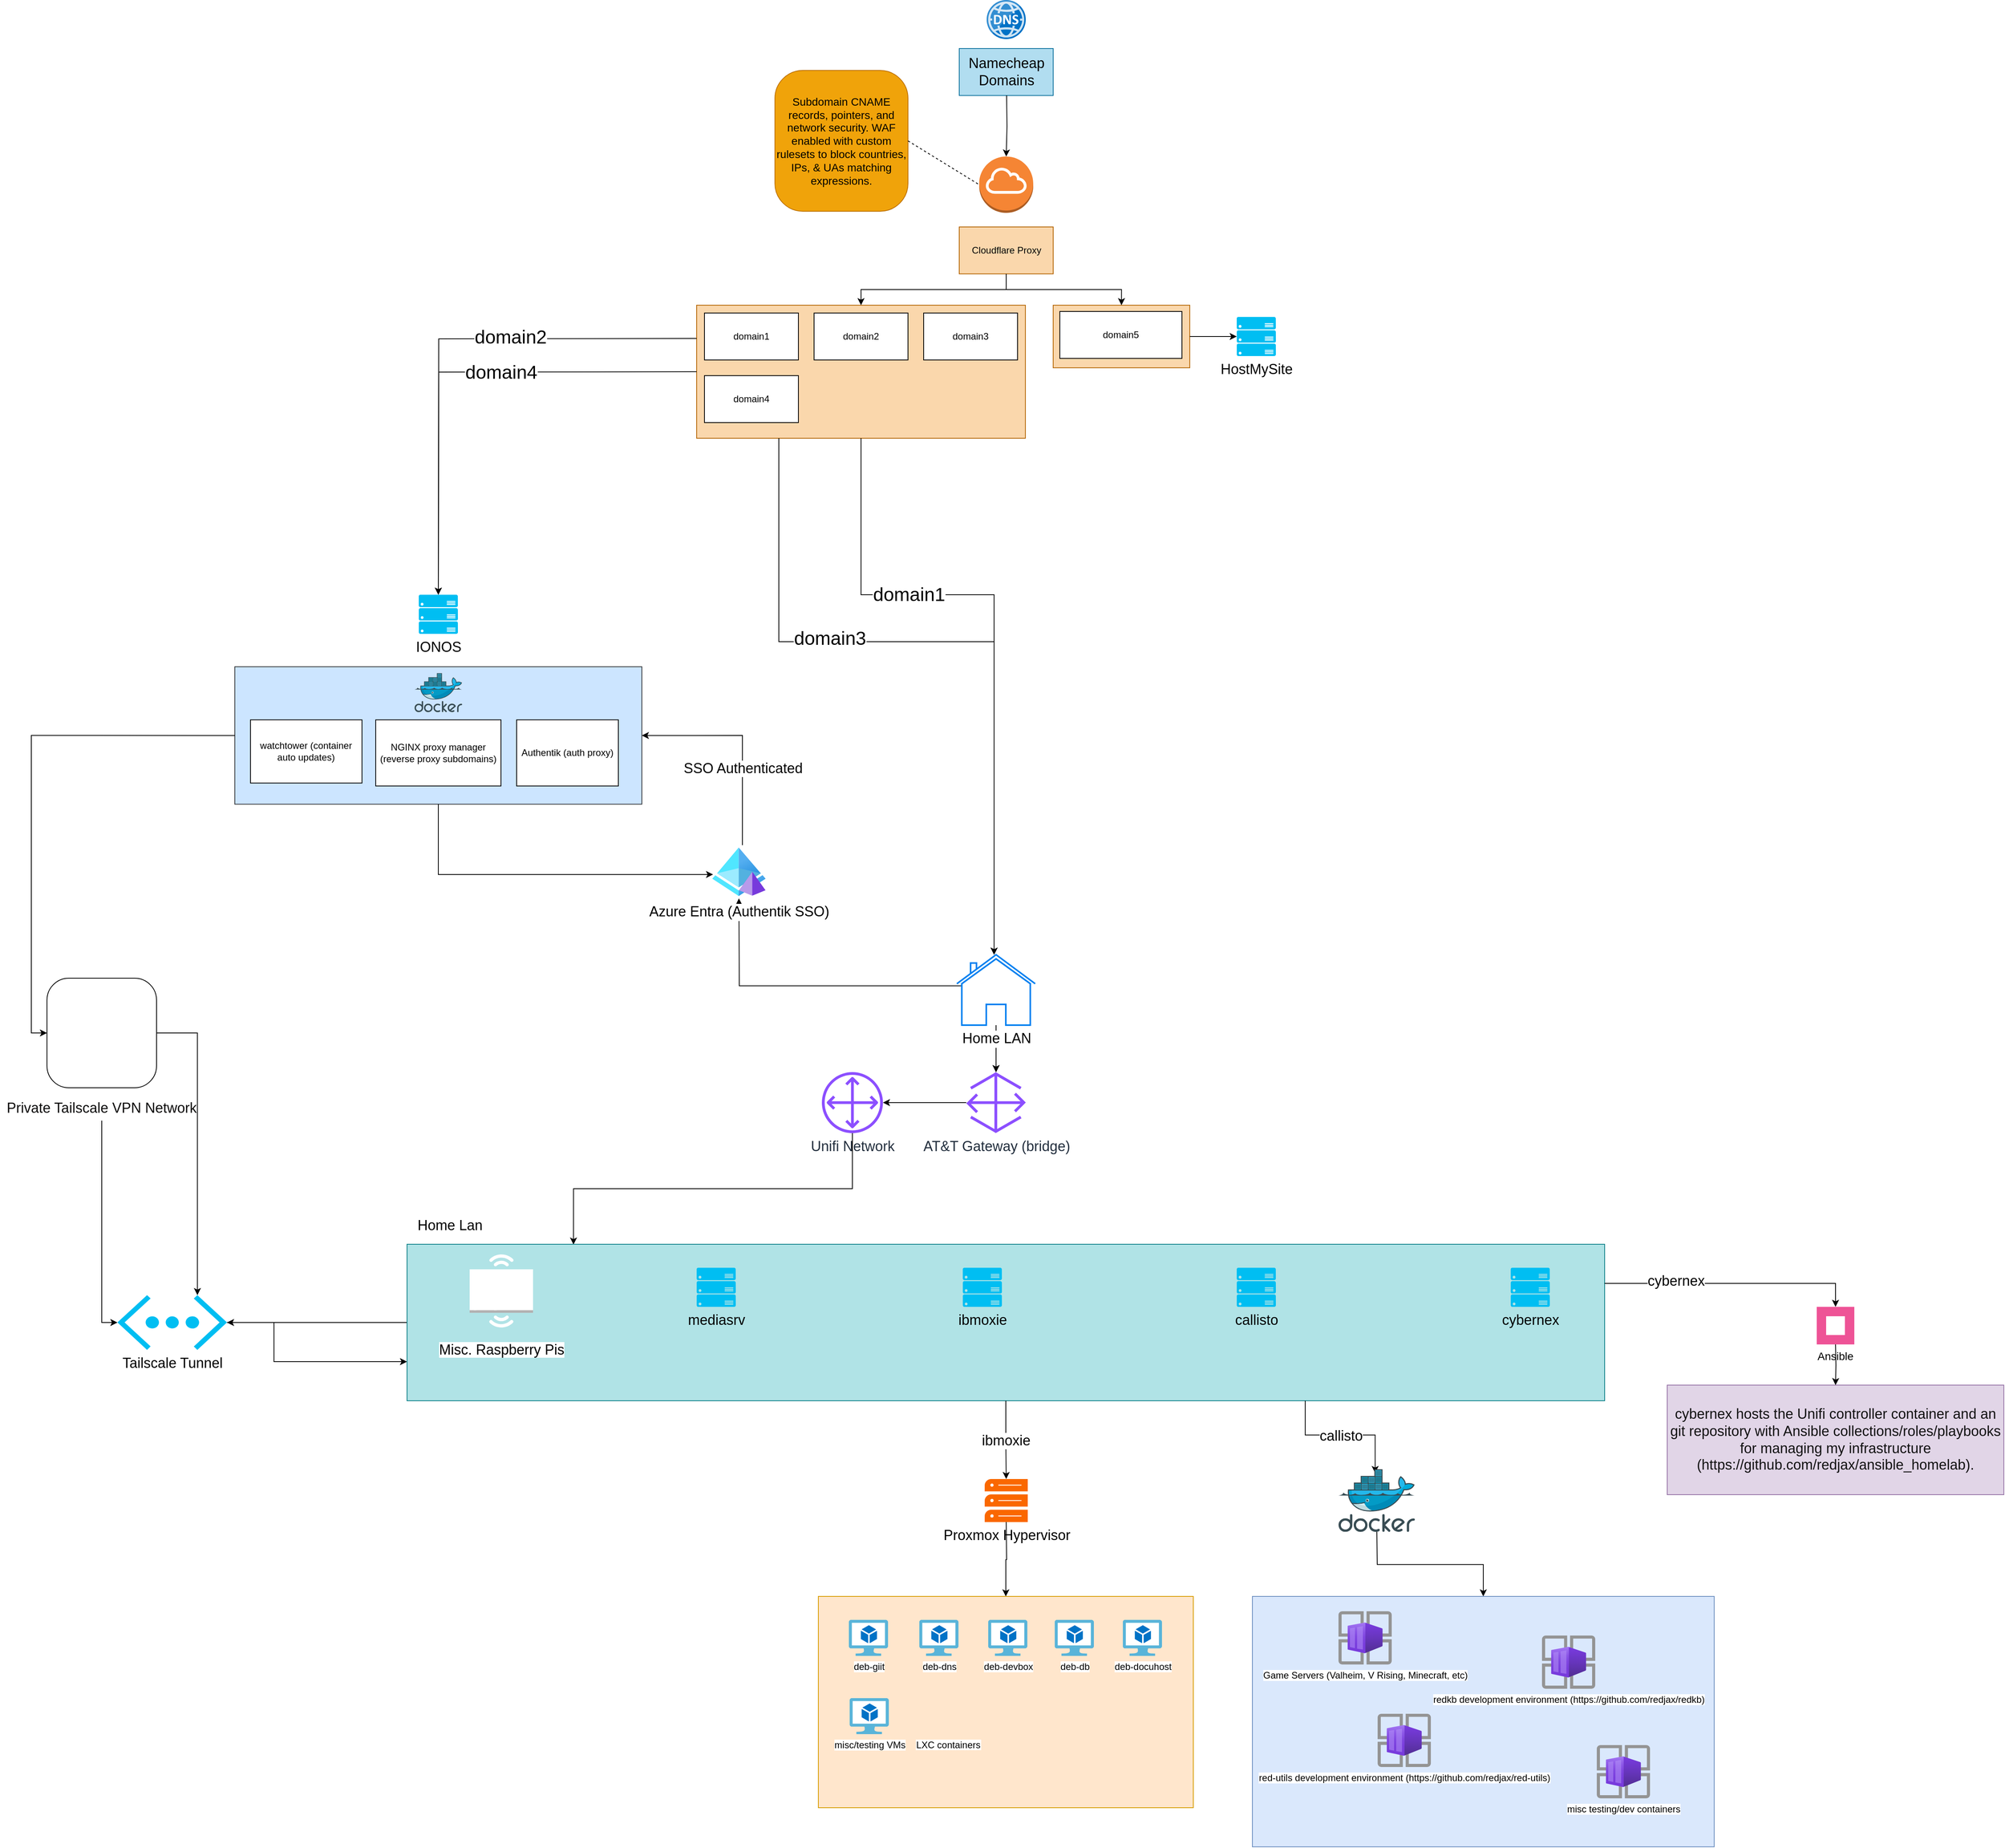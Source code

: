 <mxfile>
    <diagram name="Page-1" id="Rsj-jbbyXU1mSyo5BSWN">
        <mxGraphModel dx="3583" dy="2398" grid="1" gridSize="10" guides="1" tooltips="1" connect="1" arrows="1" fold="1" page="1" pageScale="1" pageWidth="850" pageHeight="1100" math="0" shadow="0">
            <root>
                <mxCell id="0"/>
                <mxCell id="1" parent="0"/>
                <mxCell id="UfMAyrNb4U1BRUhYTXXU-9" value="" style="group" parent="1" vertex="1" connectable="0">
                    <mxGeometry x="-474.5" y="-1100" width="120" height="122" as="geometry"/>
                </mxCell>
                <mxCell id="UfMAyrNb4U1BRUhYTXXU-7" value="" style="image;sketch=0;aspect=fixed;html=1;points=[];align=center;fontSize=12;image=img/lib/mscae/DNS.svg;imageBackground=none;" parent="UfMAyrNb4U1BRUhYTXXU-9" vertex="1">
                    <mxGeometry x="35" width="50" height="50" as="geometry"/>
                </mxCell>
                <mxCell id="UfMAyrNb4U1BRUhYTXXU-8" value="Namecheap Domains" style="rounded=0;whiteSpace=wrap;html=1;fillColor=#b1ddf0;strokeColor=#10739e;fontSize=18;fontColor=#000000;" parent="UfMAyrNb4U1BRUhYTXXU-9" vertex="1">
                    <mxGeometry y="62" width="120" height="60" as="geometry"/>
                </mxCell>
                <mxCell id="T2T1hvAY8Xzt-k4NL3VU-15" value="cloudflare" parent="0"/>
                <mxCell id="T2T1hvAY8Xzt-k4NL3VU-20" value="" style="group" parent="T2T1hvAY8Xzt-k4NL3VU-15" vertex="1" connectable="0">
                    <mxGeometry x="-810" y="-900" width="740" height="410" as="geometry"/>
                </mxCell>
                <mxCell id="T2T1hvAY8Xzt-k4NL3VU-21" value="" style="group" parent="T2T1hvAY8Xzt-k4NL3VU-20" vertex="1" connectable="0">
                    <mxGeometry x="335.5" width="120" height="150" as="geometry"/>
                </mxCell>
                <mxCell id="T2T1hvAY8Xzt-k4NL3VU-22" value="" style="group;fontColor=#000000;" parent="T2T1hvAY8Xzt-k4NL3VU-21" vertex="1" connectable="0">
                    <mxGeometry width="120" height="150" as="geometry"/>
                </mxCell>
                <mxCell id="T2T1hvAY8Xzt-k4NL3VU-23" value="" style="outlineConnect=0;dashed=0;verticalLabelPosition=bottom;verticalAlign=top;align=center;html=1;shape=mxgraph.aws3.internet_gateway;fillColor=#F58534;gradientColor=none;" parent="T2T1hvAY8Xzt-k4NL3VU-22" vertex="1">
                    <mxGeometry x="25.5" width="69" height="72" as="geometry"/>
                </mxCell>
                <mxCell id="T2T1hvAY8Xzt-k4NL3VU-24" value="Cloudflare Proxy" style="rounded=0;whiteSpace=wrap;html=1;fillColor=#fad7ac;strokeColor=#b46504;fontColor=#050505;" parent="T2T1hvAY8Xzt-k4NL3VU-22" vertex="1">
                    <mxGeometry y="90" width="120" height="60" as="geometry"/>
                </mxCell>
                <mxCell id="T2T1hvAY8Xzt-k4NL3VU-25" value="" style="group" parent="T2T1hvAY8Xzt-k4NL3VU-20" vertex="1" connectable="0">
                    <mxGeometry y="190" width="740" height="220" as="geometry"/>
                </mxCell>
                <mxCell id="T2T1hvAY8Xzt-k4NL3VU-26" value="" style="group" parent="T2T1hvAY8Xzt-k4NL3VU-25" vertex="1" connectable="0">
                    <mxGeometry width="420" height="220" as="geometry"/>
                </mxCell>
                <mxCell id="T2T1hvAY8Xzt-k4NL3VU-27" value="" style="group" parent="T2T1hvAY8Xzt-k4NL3VU-26" vertex="1" connectable="0">
                    <mxGeometry width="420" height="170" as="geometry"/>
                </mxCell>
                <mxCell id="T2T1hvAY8Xzt-k4NL3VU-28" value="" style="rounded=0;whiteSpace=wrap;html=1;fillColor=#fad7ac;strokeColor=#b46504;" parent="T2T1hvAY8Xzt-k4NL3VU-27" vertex="1">
                    <mxGeometry width="420" height="170" as="geometry"/>
                </mxCell>
                <mxCell id="T2T1hvAY8Xzt-k4NL3VU-29" value="domain1" style="rounded=0;whiteSpace=wrap;html=1;" parent="T2T1hvAY8Xzt-k4NL3VU-27" vertex="1">
                    <mxGeometry x="10" y="10" width="120" height="60" as="geometry"/>
                </mxCell>
                <mxCell id="T2T1hvAY8Xzt-k4NL3VU-30" value="domain2" style="rounded=0;whiteSpace=wrap;html=1;" parent="T2T1hvAY8Xzt-k4NL3VU-27" vertex="1">
                    <mxGeometry x="150" y="10" width="120" height="60" as="geometry"/>
                </mxCell>
                <mxCell id="T2T1hvAY8Xzt-k4NL3VU-31" value="domain3" style="rounded=0;whiteSpace=wrap;html=1;" parent="T2T1hvAY8Xzt-k4NL3VU-27" vertex="1">
                    <mxGeometry x="290" y="10" width="120" height="60" as="geometry"/>
                </mxCell>
                <mxCell id="T2T1hvAY8Xzt-k4NL3VU-32" value="domain4" style="rounded=0;whiteSpace=wrap;html=1;" parent="T2T1hvAY8Xzt-k4NL3VU-27" vertex="1">
                    <mxGeometry x="10" y="90" width="120" height="60" as="geometry"/>
                </mxCell>
                <mxCell id="T2T1hvAY8Xzt-k4NL3VU-33" value="" style="group" parent="T2T1hvAY8Xzt-k4NL3VU-25" vertex="1" connectable="0">
                    <mxGeometry x="455.5" width="284.5" height="80" as="geometry"/>
                </mxCell>
                <mxCell id="T2T1hvAY8Xzt-k4NL3VU-34" value="" style="group" parent="T2T1hvAY8Xzt-k4NL3VU-33" vertex="1" connectable="0">
                    <mxGeometry width="174.5" height="80" as="geometry"/>
                </mxCell>
                <mxCell id="T2T1hvAY8Xzt-k4NL3VU-35" value="" style="rounded=0;whiteSpace=wrap;html=1;fillColor=#fad7ac;strokeColor=#b46504;" parent="T2T1hvAY8Xzt-k4NL3VU-34" vertex="1">
                    <mxGeometry width="174.5" height="80" as="geometry"/>
                </mxCell>
                <mxCell id="T2T1hvAY8Xzt-k4NL3VU-36" value="domain5" style="rounded=0;whiteSpace=wrap;html=1;" parent="T2T1hvAY8Xzt-k4NL3VU-34" vertex="1">
                    <mxGeometry x="8.5" y="8" width="156" height="60" as="geometry"/>
                </mxCell>
                <mxCell id="T2T1hvAY8Xzt-k4NL3VU-37" value="&lt;font style=&quot;font-size: 18px;&quot;&gt;HostMySite&lt;/font&gt;" style="verticalLabelPosition=bottom;html=1;verticalAlign=top;align=center;strokeColor=none;fillColor=#00BEF2;shape=mxgraph.azure.server_rack;" parent="T2T1hvAY8Xzt-k4NL3VU-33" vertex="1">
                    <mxGeometry x="234.5" y="15" width="50" height="50" as="geometry"/>
                </mxCell>
                <mxCell id="T2T1hvAY8Xzt-k4NL3VU-38" style="edgeStyle=orthogonalEdgeStyle;rounded=0;orthogonalLoop=1;jettySize=auto;html=1;exitX=1;exitY=0.5;exitDx=0;exitDy=0;entryX=0;entryY=0.5;entryDx=0;entryDy=0;entryPerimeter=0;" parent="T2T1hvAY8Xzt-k4NL3VU-33" source="T2T1hvAY8Xzt-k4NL3VU-35" target="T2T1hvAY8Xzt-k4NL3VU-37" edge="1">
                    <mxGeometry relative="1" as="geometry"/>
                </mxCell>
                <mxCell id="T2T1hvAY8Xzt-k4NL3VU-39" style="edgeStyle=orthogonalEdgeStyle;rounded=0;orthogonalLoop=1;jettySize=auto;html=1;exitX=0.5;exitY=1;exitDx=0;exitDy=0;entryX=0.5;entryY=0;entryDx=0;entryDy=0;" parent="T2T1hvAY8Xzt-k4NL3VU-20" source="T2T1hvAY8Xzt-k4NL3VU-24" target="T2T1hvAY8Xzt-k4NL3VU-28" edge="1">
                    <mxGeometry relative="1" as="geometry"/>
                </mxCell>
                <mxCell id="T2T1hvAY8Xzt-k4NL3VU-40" style="edgeStyle=orthogonalEdgeStyle;rounded=0;orthogonalLoop=1;jettySize=auto;html=1;exitX=0.5;exitY=1;exitDx=0;exitDy=0;entryX=0.5;entryY=0;entryDx=0;entryDy=0;" parent="T2T1hvAY8Xzt-k4NL3VU-20" source="T2T1hvAY8Xzt-k4NL3VU-24" target="T2T1hvAY8Xzt-k4NL3VU-35" edge="1">
                    <mxGeometry relative="1" as="geometry"/>
                </mxCell>
                <mxCell id="T2T1hvAY8Xzt-k4NL3VU-41" style="edgeStyle=orthogonalEdgeStyle;rounded=0;orthogonalLoop=1;jettySize=auto;html=1;entryX=0.5;entryY=0;entryDx=0;entryDy=0;entryPerimeter=0;" parent="T2T1hvAY8Xzt-k4NL3VU-15" edge="1">
                    <mxGeometry relative="1" as="geometry">
                        <mxPoint x="-414" y="-978" as="sourcePoint"/>
                        <mxPoint x="-414.5" y="-900" as="targetPoint"/>
                    </mxGeometry>
                </mxCell>
                <mxCell id="VhEEmA5IoFukuAZXWk3S-1" value="&lt;font style=&quot;font-size: 14px;&quot;&gt;Subdomain CNAME records, pointers, and network security. WAF enabled with custom rulesets to block countries, IPs, &amp;amp; UAs matching expressions.&lt;/font&gt;" style="rounded=1;whiteSpace=wrap;html=1;fillColor=#f0a30a;strokeColor=#BD7000;arcSize=21;fontColor=#000000;" parent="T2T1hvAY8Xzt-k4NL3VU-15" vertex="1">
                    <mxGeometry x="-710" y="-1010" width="170" height="180" as="geometry"/>
                </mxCell>
                <mxCell id="VhEEmA5IoFukuAZXWk3S-2" value="" style="endArrow=none;dashed=1;html=1;rounded=0;entryX=0;entryY=0.5;entryDx=0;entryDy=0;entryPerimeter=0;exitX=1;exitY=0.5;exitDx=0;exitDy=0;" parent="T2T1hvAY8Xzt-k4NL3VU-15" source="VhEEmA5IoFukuAZXWk3S-1" edge="1">
                    <mxGeometry width="50" height="50" relative="1" as="geometry">
                        <mxPoint x="-1120" y="-660" as="sourcePoint"/>
                        <mxPoint x="-449" y="-864" as="targetPoint"/>
                    </mxGeometry>
                </mxCell>
                <mxCell id="T2T1hvAY8Xzt-k4NL3VU-49" value="LAN" parent="0"/>
                <mxCell id="T2T1hvAY8Xzt-k4NL3VU-50" style="edgeStyle=orthogonalEdgeStyle;rounded=0;orthogonalLoop=1;jettySize=auto;html=1;exitX=0.092;exitY=0.441;exitDx=0;exitDy=0;exitPerimeter=0;" parent="T2T1hvAY8Xzt-k4NL3VU-49" source="T2T1hvAY8Xzt-k4NL3VU-56" edge="1">
                    <mxGeometry relative="1" as="geometry">
                        <mxPoint x="-640" y="360" as="sourcePoint"/>
                        <mxPoint x="-756" y="48" as="targetPoint"/>
                    </mxGeometry>
                </mxCell>
                <mxCell id="T2T1hvAY8Xzt-k4NL3VU-51" style="edgeStyle=orthogonalEdgeStyle;rounded=0;orthogonalLoop=1;jettySize=auto;html=1;exitX=1;exitY=0.5;exitDx=0;exitDy=0;exitPerimeter=0;entryX=0;entryY=0.75;entryDx=0;entryDy=0;" parent="T2T1hvAY8Xzt-k4NL3VU-49" target="T2T1hvAY8Xzt-k4NL3VU-63" edge="1">
                    <mxGeometry relative="1" as="geometry">
                        <mxPoint x="-1410" y="590" as="sourcePoint"/>
                        <Array as="points">
                            <mxPoint x="-1350" y="590"/>
                            <mxPoint x="-1350" y="640"/>
                        </Array>
                    </mxGeometry>
                </mxCell>
                <mxCell id="T2T1hvAY8Xzt-k4NL3VU-52" style="edgeStyle=orthogonalEdgeStyle;rounded=0;orthogonalLoop=1;jettySize=auto;html=1;exitX=0;exitY=0.5;exitDx=0;exitDy=0;entryX=1;entryY=0.5;entryDx=0;entryDy=0;entryPerimeter=0;" parent="T2T1hvAY8Xzt-k4NL3VU-49" source="T2T1hvAY8Xzt-k4NL3VU-63" edge="1">
                    <mxGeometry relative="1" as="geometry">
                        <mxPoint x="-1410" y="590" as="targetPoint"/>
                    </mxGeometry>
                </mxCell>
                <mxCell id="T2T1hvAY8Xzt-k4NL3VU-53" value="" style="group" parent="T2T1hvAY8Xzt-k4NL3VU-49" vertex="1" connectable="0">
                    <mxGeometry x="-1180" y="120" width="2040" height="1140" as="geometry"/>
                </mxCell>
                <mxCell id="T2T1hvAY8Xzt-k4NL3VU-54" style="edgeStyle=orthogonalEdgeStyle;rounded=0;orthogonalLoop=1;jettySize=auto;html=1;" parent="T2T1hvAY8Xzt-k4NL3VU-53" source="T2T1hvAY8Xzt-k4NL3VU-56" target="T2T1hvAY8Xzt-k4NL3VU-58" edge="1">
                    <mxGeometry relative="1" as="geometry"/>
                </mxCell>
                <mxCell id="T2T1hvAY8Xzt-k4NL3VU-55" value="" style="edgeStyle=orthogonalEdgeStyle;rounded=0;orthogonalLoop=1;jettySize=auto;html=1;" parent="T2T1hvAY8Xzt-k4NL3VU-53" source="T2T1hvAY8Xzt-k4NL3VU-56" target="T2T1hvAY8Xzt-k4NL3VU-58" edge="1">
                    <mxGeometry relative="1" as="geometry"/>
                </mxCell>
                <mxCell id="T2T1hvAY8Xzt-k4NL3VU-56" value="&lt;font color=&quot;#000000&quot; style=&quot;font-size: 18px;&quot;&gt;Home LAN&lt;/font&gt;" style="html=1;verticalLabelPosition=bottom;align=center;labelBackgroundColor=#ffffff;verticalAlign=top;strokeWidth=2;strokeColor=#0080F0;shadow=0;dashed=0;shape=mxgraph.ios7.icons.home;" parent="T2T1hvAY8Xzt-k4NL3VU-53" vertex="1">
                    <mxGeometry x="702.5" width="100" height="90" as="geometry"/>
                </mxCell>
                <mxCell id="T2T1hvAY8Xzt-k4NL3VU-57" style="edgeStyle=orthogonalEdgeStyle;rounded=0;orthogonalLoop=1;jettySize=auto;html=1;" parent="T2T1hvAY8Xzt-k4NL3VU-53" source="T2T1hvAY8Xzt-k4NL3VU-58" target="T2T1hvAY8Xzt-k4NL3VU-59" edge="1">
                    <mxGeometry relative="1" as="geometry"/>
                </mxCell>
                <mxCell id="T2T1hvAY8Xzt-k4NL3VU-58" value="&lt;font style=&quot;font-size: 18px;&quot;&gt;AT&amp;amp;T Gateway (bridge)&lt;/font&gt;" style="sketch=0;outlineConnect=0;fontColor=#232F3E;gradientColor=none;fillColor=#8C4FFF;strokeColor=none;dashed=0;verticalLabelPosition=bottom;verticalAlign=top;align=center;html=1;fontSize=12;fontStyle=0;aspect=fixed;pointerEvents=1;shape=mxgraph.aws4.gateway;" parent="T2T1hvAY8Xzt-k4NL3VU-53" vertex="1">
                    <mxGeometry x="714.5" y="150" width="76" height="78" as="geometry"/>
                </mxCell>
                <mxCell id="T2T1hvAY8Xzt-k4NL3VU-59" value="&lt;font style=&quot;font-size: 18px;&quot;&gt;Unifi Network&lt;/font&gt;" style="sketch=0;outlineConnect=0;fontColor=#232F3E;gradientColor=none;fillColor=#8C4FFF;strokeColor=none;dashed=0;verticalLabelPosition=bottom;verticalAlign=top;align=center;html=1;fontSize=12;fontStyle=0;aspect=fixed;pointerEvents=1;shape=mxgraph.aws4.customer_gateway;" parent="T2T1hvAY8Xzt-k4NL3VU-53" vertex="1">
                    <mxGeometry x="530" y="150" width="78" height="78" as="geometry"/>
                </mxCell>
                <mxCell id="T2T1hvAY8Xzt-k4NL3VU-60" style="edgeStyle=orthogonalEdgeStyle;rounded=0;orthogonalLoop=1;jettySize=auto;html=1;entryX=0.139;entryY=0.002;entryDx=0;entryDy=0;entryPerimeter=0;" parent="T2T1hvAY8Xzt-k4NL3VU-53" source="T2T1hvAY8Xzt-k4NL3VU-59" target="T2T1hvAY8Xzt-k4NL3VU-63" edge="1">
                    <mxGeometry relative="1" as="geometry"/>
                </mxCell>
                <mxCell id="T2T1hvAY8Xzt-k4NL3VU-61" value="" style="group" parent="T2T1hvAY8Xzt-k4NL3VU-53" vertex="1" connectable="0">
                    <mxGeometry y="330" width="2040" height="810" as="geometry"/>
                </mxCell>
                <mxCell id="T2T1hvAY8Xzt-k4NL3VU-62" value="" style="group" parent="T2T1hvAY8Xzt-k4NL3VU-61" vertex="1" connectable="0">
                    <mxGeometry width="1530" height="240" as="geometry"/>
                </mxCell>
                <mxCell id="T2T1hvAY8Xzt-k4NL3VU-63" value="" style="rounded=0;whiteSpace=wrap;html=1;fillColor=#b0e3e6;strokeColor=#0e8088;" parent="T2T1hvAY8Xzt-k4NL3VU-62" vertex="1">
                    <mxGeometry y="40" width="1530" height="200" as="geometry"/>
                </mxCell>
                <mxCell id="T2T1hvAY8Xzt-k4NL3VU-64" value="mediasrv" style="verticalLabelPosition=bottom;html=1;verticalAlign=top;align=center;strokeColor=none;fillColor=#00BEF2;shape=mxgraph.azure.server_rack;fontSize=18;fontColor=#000000;" parent="T2T1hvAY8Xzt-k4NL3VU-62" vertex="1">
                    <mxGeometry x="370" y="70" width="50" height="50" as="geometry"/>
                </mxCell>
                <mxCell id="T2T1hvAY8Xzt-k4NL3VU-65" value="ibmoxie" style="verticalLabelPosition=bottom;html=1;verticalAlign=top;align=center;strokeColor=none;fillColor=#00BEF2;shape=mxgraph.azure.server_rack;fontSize=18;fontColor=#000000;" parent="T2T1hvAY8Xzt-k4NL3VU-62" vertex="1">
                    <mxGeometry x="710" y="70" width="50" height="50" as="geometry"/>
                </mxCell>
                <mxCell id="T2T1hvAY8Xzt-k4NL3VU-66" value="callisto" style="verticalLabelPosition=bottom;html=1;verticalAlign=top;align=center;strokeColor=none;fillColor=#00BEF2;shape=mxgraph.azure.server_rack;fontSize=18;fontColor=#000000;" parent="T2T1hvAY8Xzt-k4NL3VU-62" vertex="1">
                    <mxGeometry x="1060" y="70" width="50" height="50" as="geometry"/>
                </mxCell>
                <mxCell id="T2T1hvAY8Xzt-k4NL3VU-67" value="cybernex" style="verticalLabelPosition=bottom;html=1;verticalAlign=top;align=center;strokeColor=none;fillColor=#00BEF2;shape=mxgraph.azure.server_rack;fontSize=18;fontColor=#000000;" parent="T2T1hvAY8Xzt-k4NL3VU-62" vertex="1">
                    <mxGeometry x="1410" y="70" width="50" height="50" as="geometry"/>
                </mxCell>
                <mxCell id="T2T1hvAY8Xzt-k4NL3VU-72" value="&lt;font style=&quot;font-size: 18px;&quot;&gt;Home Lan&lt;/font&gt;" style="text;html=1;align=center;verticalAlign=middle;whiteSpace=wrap;rounded=0;" parent="T2T1hvAY8Xzt-k4NL3VU-62" vertex="1">
                    <mxGeometry width="110" height="32.5" as="geometry"/>
                </mxCell>
                <mxCell id="4" value="" style="group" vertex="1" connectable="0" parent="T2T1hvAY8Xzt-k4NL3VU-62">
                    <mxGeometry x="30" y="53" width="182" height="137" as="geometry"/>
                </mxCell>
                <mxCell id="T2T1hvAY8Xzt-k4NL3VU-68" value="" style="group;fontColor=#000000;" parent="4" vertex="1" connectable="0">
                    <mxGeometry y="17" width="182" height="120" as="geometry"/>
                </mxCell>
                <mxCell id="T2T1hvAY8Xzt-k4NL3VU-71" value="&lt;span style=&quot;font-size: 18px; text-wrap-mode: nowrap; background-color: rgb(255, 255, 255);&quot;&gt;Misc. Raspberry Pis&lt;/span&gt;" style="text;html=1;align=center;verticalAlign=middle;whiteSpace=wrap;rounded=0;fontColor=#000000;" parent="T2T1hvAY8Xzt-k4NL3VU-68" vertex="1">
                    <mxGeometry y="90" width="182" height="30" as="geometry"/>
                </mxCell>
                <mxCell id="T2T1hvAY8Xzt-k4NL3VU-70" value="" style="outlineConnect=0;dashed=0;verticalLabelPosition=bottom;verticalAlign=top;align=center;html=1;shape=mxgraph.aws3.hardware_board;fillColor=default;gradientColor=none;fontFamily=Helvetica;fontSize=18;fontColor=default;strokeColor=default;" parent="4" vertex="1">
                    <mxGeometry x="50" width="81" height="93.34" as="geometry"/>
                </mxCell>
                <mxCell id="T2T1hvAY8Xzt-k4NL3VU-73" style="edgeStyle=orthogonalEdgeStyle;rounded=0;orthogonalLoop=1;jettySize=auto;html=1;entryX=0.5;entryY=0;entryDx=0;entryDy=0;" parent="T2T1hvAY8Xzt-k4NL3VU-61" source="T2T1hvAY8Xzt-k4NL3VU-63" target="T2T1hvAY8Xzt-k4NL3VU-81" edge="1">
                    <mxGeometry relative="1" as="geometry"/>
                </mxCell>
                <mxCell id="T2T1hvAY8Xzt-k4NL3VU-74" value="&lt;font style=&quot;font-size: 18px;&quot;&gt;ibmoxie&lt;/font&gt;" style="edgeLabel;html=1;align=center;verticalAlign=middle;resizable=0;points=[];" parent="T2T1hvAY8Xzt-k4NL3VU-73" vertex="1" connectable="0">
                    <mxGeometry x="-0.256" y="6" relative="1" as="geometry">
                        <mxPoint x="-6" y="13" as="offset"/>
                    </mxGeometry>
                </mxCell>
                <mxCell id="T2T1hvAY8Xzt-k4NL3VU-75" style="edgeStyle=orthogonalEdgeStyle;rounded=0;orthogonalLoop=1;jettySize=auto;html=1;exitX=1;exitY=0.25;exitDx=0;exitDy=0;entryX=0.5;entryY=0;entryDx=0;entryDy=0;" parent="T2T1hvAY8Xzt-k4NL3VU-61" source="T2T1hvAY8Xzt-k4NL3VU-63" target="T2T1hvAY8Xzt-k4NL3VU-101" edge="1">
                    <mxGeometry relative="1" as="geometry"/>
                </mxCell>
                <mxCell id="T2T1hvAY8Xzt-k4NL3VU-76" value="&lt;font style=&quot;font-size: 18px;&quot;&gt;cybernex&lt;/font&gt;" style="edgeLabel;html=1;align=center;verticalAlign=middle;resizable=0;points=[];" parent="T2T1hvAY8Xzt-k4NL3VU-75" vertex="1" connectable="0">
                    <mxGeometry x="-0.542" y="3" relative="1" as="geometry">
                        <mxPoint x="16" as="offset"/>
                    </mxGeometry>
                </mxCell>
                <mxCell id="T2T1hvAY8Xzt-k4NL3VU-77" style="edgeStyle=orthogonalEdgeStyle;rounded=0;orthogonalLoop=1;jettySize=auto;html=1;exitX=0.75;exitY=1;exitDx=0;exitDy=0;entryX=0.48;entryY=0.06;entryDx=0;entryDy=0;entryPerimeter=0;" parent="T2T1hvAY8Xzt-k4NL3VU-61" source="T2T1hvAY8Xzt-k4NL3VU-63" target="T2T1hvAY8Xzt-k4NL3VU-93" edge="1">
                    <mxGeometry relative="1" as="geometry"/>
                </mxCell>
                <mxCell id="T2T1hvAY8Xzt-k4NL3VU-78" value="&lt;font style=&quot;font-size: 18px;&quot;&gt;callisto&lt;/font&gt;" style="edgeLabel;html=1;align=center;verticalAlign=middle;resizable=0;points=[];" parent="T2T1hvAY8Xzt-k4NL3VU-77" vertex="1" connectable="0">
                    <mxGeometry x="-0.019" y="-1" relative="1" as="geometry">
                        <mxPoint as="offset"/>
                    </mxGeometry>
                </mxCell>
                <mxCell id="T2T1hvAY8Xzt-k4NL3VU-79" value="" style="group" parent="T2T1hvAY8Xzt-k4NL3VU-61" vertex="1" connectable="0">
                    <mxGeometry x="525.5" y="340" width="479" height="420" as="geometry"/>
                </mxCell>
                <mxCell id="T2T1hvAY8Xzt-k4NL3VU-81" value="&lt;span style=&quot;background-color: rgb(255, 255, 255);&quot;&gt;Proxmox Hypervisor&lt;/span&gt;" style="sketch=0;pointerEvents=1;shadow=0;dashed=0;html=1;strokeColor=#C73500;fillColor=#fa6800;labelPosition=center;verticalLabelPosition=bottom;verticalAlign=top;align=center;outlineConnect=0;shape=mxgraph.veeam2.server_stack;fontFamily=Helvetica;fontSize=18;fontColor=#000000;" parent="T2T1hvAY8Xzt-k4NL3VU-79" vertex="1">
                    <mxGeometry x="212.5" width="55" height="55" as="geometry"/>
                </mxCell>
                <mxCell id="T2T1hvAY8Xzt-k4NL3VU-91" value="" style="group" parent="T2T1hvAY8Xzt-k4NL3VU-61" vertex="1" connectable="0">
                    <mxGeometry x="1080" y="327.5" width="590" height="482.5" as="geometry"/>
                </mxCell>
                <mxCell id="T2T1hvAY8Xzt-k4NL3VU-93" value="" style="image;sketch=0;aspect=fixed;html=1;points=[];align=center;fontSize=12;image=img/lib/mscae/Docker.svg;" parent="T2T1hvAY8Xzt-k4NL3VU-91" vertex="1">
                    <mxGeometry x="110" width="97.56" height="80" as="geometry"/>
                </mxCell>
                <mxCell id="T2T1hvAY8Xzt-k4NL3VU-100" value="" style="group" parent="T2T1hvAY8Xzt-k4NL3VU-61" vertex="1" connectable="0">
                    <mxGeometry x="1610" y="120" width="430" height="240" as="geometry"/>
                </mxCell>
                <mxCell id="T2T1hvAY8Xzt-k4NL3VU-101" value="Ansible" style="shape=rect;fillColor=#EE5396;aspect=fixed;resizable=0;labelPosition=center;verticalLabelPosition=bottom;align=center;verticalAlign=top;strokeColor=none;fontSize=14;" parent="T2T1hvAY8Xzt-k4NL3VU-100" vertex="1">
                    <mxGeometry x="191" width="48" height="48" as="geometry"/>
                </mxCell>
                <mxCell id="T2T1hvAY8Xzt-k4NL3VU-102" value="" style="fillColor=#ffffff;strokeColor=none;dashed=0;outlineConnect=0;html=1;labelPosition=center;verticalLabelPosition=bottom;verticalAlign=top;part=1;movable=0;resizable=0;rotatable=0;shape=mxgraph.ibm_cloud.logo--ansible-community" parent="T2T1hvAY8Xzt-k4NL3VU-101" vertex="1">
                    <mxGeometry width="24" height="24" relative="1" as="geometry">
                        <mxPoint x="12" y="12" as="offset"/>
                    </mxGeometry>
                </mxCell>
                <mxCell id="VhEEmA5IoFukuAZXWk3S-3" style="edgeStyle=orthogonalEdgeStyle;rounded=0;orthogonalLoop=1;jettySize=auto;html=1;entryX=0.475;entryY=0;entryDx=0;entryDy=0;entryPerimeter=0;" parent="T2T1hvAY8Xzt-k4NL3VU-49" edge="1">
                    <mxGeometry relative="1" as="geometry">
                        <Array as="points">
                            <mxPoint x="-600" y="-340"/>
                            <mxPoint x="-430" y="-340"/>
                        </Array>
                        <mxPoint x="-430" y="120" as="targetPoint"/>
                        <mxPoint x="-600" y="-540" as="sourcePoint"/>
                    </mxGeometry>
                </mxCell>
                <mxCell id="VhEEmA5IoFukuAZXWk3S-4" value="&lt;span style=&quot;font-size: 24px;&quot;&gt;domain1&lt;/span&gt;" style="edgeLabel;html=1;align=center;verticalAlign=middle;resizable=0;points=[];" parent="VhEEmA5IoFukuAZXWk3S-3" vertex="1" connectable="0">
                    <mxGeometry x="-0.18" y="-5" relative="1" as="geometry">
                        <mxPoint x="-80" y="-5" as="offset"/>
                    </mxGeometry>
                </mxCell>
                <mxCell id="VhEEmA5IoFukuAZXWk3S-5" style="edgeStyle=orthogonalEdgeStyle;rounded=0;orthogonalLoop=1;jettySize=auto;html=1;exitX=0.25;exitY=1;exitDx=0;exitDy=0;entryX=0.475;entryY=0;entryDx=0;entryDy=0;entryPerimeter=0;" parent="T2T1hvAY8Xzt-k4NL3VU-49" edge="1">
                    <mxGeometry relative="1" as="geometry">
                        <Array as="points">
                            <mxPoint x="-705" y="-280"/>
                            <mxPoint x="-430" y="-280"/>
                        </Array>
                        <mxPoint x="-430" y="120" as="targetPoint"/>
                        <mxPoint x="-705" y="-540" as="sourcePoint"/>
                    </mxGeometry>
                </mxCell>
                <mxCell id="VhEEmA5IoFukuAZXWk3S-6" value="&lt;font style=&quot;font-size: 24px;&quot;&gt;domain3&lt;/font&gt;" style="edgeLabel;html=1;align=center;verticalAlign=middle;resizable=0;points=[];" parent="VhEEmA5IoFukuAZXWk3S-5" vertex="1" connectable="0">
                    <mxGeometry x="-0.375" y="4" relative="1" as="geometry">
                        <mxPoint x="33" as="offset"/>
                    </mxGeometry>
                </mxCell>
                <mxCell id="T2T1hvAY8Xzt-k4NL3VU-105" value="cloud" parent="0"/>
                <mxCell id="T2T1hvAY8Xzt-k4NL3VU-106" value="" style="group;" parent="T2T1hvAY8Xzt-k4NL3VU-105" vertex="1" connectable="0">
                    <mxGeometry x="-1400" y="-340" width="520" height="400" as="geometry"/>
                </mxCell>
                <mxCell id="T2T1hvAY8Xzt-k4NL3VU-107" value="" style="group" parent="T2T1hvAY8Xzt-k4NL3VU-106" vertex="1" connectable="0">
                    <mxGeometry width="520" height="340" as="geometry"/>
                </mxCell>
                <mxCell id="T2T1hvAY8Xzt-k4NL3VU-108" value="&lt;font style=&quot;font-size: 18px;&quot;&gt;IONOS&lt;/font&gt;" style="verticalLabelPosition=bottom;html=1;verticalAlign=top;align=center;strokeColor=none;fillColor=#00BEF2;shape=mxgraph.azure.server_rack;" parent="T2T1hvAY8Xzt-k4NL3VU-107" vertex="1">
                    <mxGeometry x="235" width="50" height="50" as="geometry"/>
                </mxCell>
                <mxCell id="T2T1hvAY8Xzt-k4NL3VU-109" value="" style="group" parent="T2T1hvAY8Xzt-k4NL3VU-107" vertex="1" connectable="0">
                    <mxGeometry y="30" width="520" height="310" as="geometry"/>
                </mxCell>
                <mxCell id="T2T1hvAY8Xzt-k4NL3VU-110" value="" style="group" parent="T2T1hvAY8Xzt-k4NL3VU-109" vertex="1" connectable="0">
                    <mxGeometry width="520" height="237.667" as="geometry"/>
                </mxCell>
                <mxCell id="T2T1hvAY8Xzt-k4NL3VU-111" value="" style="group" parent="T2T1hvAY8Xzt-k4NL3VU-110" vertex="1" connectable="0">
                    <mxGeometry y="62.0" width="520" height="175.667" as="geometry"/>
                </mxCell>
                <mxCell id="T2T1hvAY8Xzt-k4NL3VU-112" value="" style="rounded=0;whiteSpace=wrap;html=1;fillColor=#cce5ff;strokeColor=#36393d;" parent="T2T1hvAY8Xzt-k4NL3VU-111" vertex="1">
                    <mxGeometry width="520" height="175.667" as="geometry"/>
                </mxCell>
                <mxCell id="T2T1hvAY8Xzt-k4NL3VU-113" value="watchtower (container auto updates)" style="rounded=0;whiteSpace=wrap;html=1;" parent="T2T1hvAY8Xzt-k4NL3VU-111" vertex="1">
                    <mxGeometry x="20" y="67.871" width="142.45" height="80.763" as="geometry"/>
                </mxCell>
                <mxCell id="T2T1hvAY8Xzt-k4NL3VU-114" value="NGINX proxy manager (reverse proxy subdomains)" style="rounded=0;whiteSpace=wrap;html=1;" parent="T2T1hvAY8Xzt-k4NL3VU-111" vertex="1">
                    <mxGeometry x="180" y="67.871" width="160" height="84.512" as="geometry"/>
                </mxCell>
                <mxCell id="T2T1hvAY8Xzt-k4NL3VU-115" value="Authentik (auth proxy)" style="rounded=0;whiteSpace=wrap;html=1;" parent="T2T1hvAY8Xzt-k4NL3VU-111" vertex="1">
                    <mxGeometry x="360" y="67.871" width="130" height="84.512" as="geometry"/>
                </mxCell>
                <mxCell id="T2T1hvAY8Xzt-k4NL3VU-116" value="" style="image;sketch=0;aspect=fixed;html=1;points=[];align=center;fontSize=12;image=img/lib/mscae/Docker.svg;" parent="T2T1hvAY8Xzt-k4NL3VU-111" vertex="1">
                    <mxGeometry x="229.563" y="8.089" width="60.87" height="49.913" as="geometry"/>
                </mxCell>
                <mxCell id="T2T1hvAY8Xzt-k4NL3VU-117" style="edgeStyle=orthogonalEdgeStyle;rounded=0;orthogonalLoop=1;jettySize=auto;html=1;entryX=1;entryY=0.5;entryDx=0;entryDy=0;exitX=0.566;exitY=0;exitDx=0;exitDy=0;exitPerimeter=0;" parent="T2T1hvAY8Xzt-k4NL3VU-105" source="T2T1hvAY8Xzt-k4NL3VU-119" target="T2T1hvAY8Xzt-k4NL3VU-112" edge="1">
                    <mxGeometry relative="1" as="geometry"/>
                </mxCell>
                <mxCell id="T2T1hvAY8Xzt-k4NL3VU-118" value="&lt;font style=&quot;font-size: 18px;&quot;&gt;SSO Authenticated&lt;/font&gt;" style="edgeLabel;html=1;align=center;verticalAlign=middle;resizable=0;points=[];" parent="T2T1hvAY8Xzt-k4NL3VU-117" vertex="1" connectable="0">
                    <mxGeometry x="-0.27" relative="1" as="geometry">
                        <mxPoint as="offset"/>
                    </mxGeometry>
                </mxCell>
                <mxCell id="T2T1hvAY8Xzt-k4NL3VU-119" value="&lt;font style=&quot;font-size: 18px;&quot;&gt;Azure Entra (Authentik SSO)&lt;/font&gt;" style="aspect=fixed;html=1;points=[];align=center;image;fontSize=12;image=img/lib/azure2/identity/Azure_AD_Domain_Services.svg;fontFamily=Helvetica;fontColor=default;strokeColor=default;fillColor=default;" parent="T2T1hvAY8Xzt-k4NL3VU-105" vertex="1">
                    <mxGeometry x="-790" y="-20" width="68" height="68" as="geometry"/>
                </mxCell>
                <mxCell id="T2T1hvAY8Xzt-k4NL3VU-120" style="edgeStyle=orthogonalEdgeStyle;rounded=0;orthogonalLoop=1;jettySize=auto;html=1;entryX=0.015;entryY=0.551;entryDx=0;entryDy=0;entryPerimeter=0;exitX=0.5;exitY=1;exitDx=0;exitDy=0;" parent="T2T1hvAY8Xzt-k4NL3VU-105" source="T2T1hvAY8Xzt-k4NL3VU-112" target="T2T1hvAY8Xzt-k4NL3VU-119" edge="1">
                    <mxGeometry relative="1" as="geometry"/>
                </mxCell>
                <mxCell id="T2T1hvAY8Xzt-k4NL3VU-121" value="" style="group" parent="T2T1hvAY8Xzt-k4NL3VU-105" vertex="1" connectable="0">
                    <mxGeometry x="-1700" y="150" width="260" height="190" as="geometry"/>
                </mxCell>
                <mxCell id="3" value="" style="group" vertex="1" connectable="0" parent="T2T1hvAY8Xzt-k4NL3VU-121">
                    <mxGeometry width="260" height="182" as="geometry"/>
                </mxCell>
                <mxCell id="T2T1hvAY8Xzt-k4NL3VU-122" value="" style="group" parent="3" vertex="1" connectable="0">
                    <mxGeometry x="15" width="230" height="140" as="geometry"/>
                </mxCell>
                <mxCell id="T2T1hvAY8Xzt-k4NL3VU-123" value="" style="html=1;strokeWidth=1;shadow=0;dashed=0;shape=mxgraph.ios7.misc.vpn;fillColor=default;strokeColor=default;buttonText=;strokeColor2=#222222;fontColor=default;fontSize=12;verticalLabelPosition=bottom;verticalAlign=top;align=center;sketch=0;fontFamily=Helvetica;" parent="T2T1hvAY8Xzt-k4NL3VU-122" vertex="1">
                    <mxGeometry x="45" width="140" height="140" as="geometry"/>
                </mxCell>
                <mxCell id="T2T1hvAY8Xzt-k4NL3VU-125" value="&lt;font style=&quot;font-size: 18px; background-color: rgb(255, 255, 255);&quot;&gt;Private Tailscale VPN Network&lt;/font&gt;" style="text;html=1;align=center;verticalAlign=middle;whiteSpace=wrap;rounded=0;fontColor=#0d0c0c;" parent="3" vertex="1">
                    <mxGeometry y="150" width="260" height="32" as="geometry"/>
                </mxCell>
                <mxCell id="T2T1hvAY8Xzt-k4NL3VU-126" style="edgeStyle=orthogonalEdgeStyle;rounded=0;orthogonalLoop=1;jettySize=auto;html=1;entryX=0;entryY=0.5;entryDx=0;entryDy=0;exitX=0;exitY=0.5;exitDx=0;exitDy=0;" parent="T2T1hvAY8Xzt-k4NL3VU-105" source="T2T1hvAY8Xzt-k4NL3VU-112" target="T2T1hvAY8Xzt-k4NL3VU-123" edge="1">
                    <mxGeometry relative="1" as="geometry">
                        <mxPoint x="-1645" y="219.995" as="targetPoint"/>
                    </mxGeometry>
                </mxCell>
                <mxCell id="T2T1hvAY8Xzt-k4NL3VU-127" value="&lt;font style=&quot;font-size: 18px;&quot;&gt;Tailscale Tunnel&lt;/font&gt;" style="verticalLabelPosition=bottom;html=1;verticalAlign=top;align=center;strokeColor=none;fillColor=#00BEF2;shape=mxgraph.azure.virtual_network;pointerEvents=1;" parent="T2T1hvAY8Xzt-k4NL3VU-105" vertex="1">
                    <mxGeometry x="-1550" y="555" width="140" height="70" as="geometry"/>
                </mxCell>
                <mxCell id="T2T1hvAY8Xzt-k4NL3VU-128" style="edgeStyle=orthogonalEdgeStyle;rounded=0;orthogonalLoop=1;jettySize=auto;html=1;entryX=0;entryY=0.5;entryDx=0;entryDy=0;entryPerimeter=0;" parent="T2T1hvAY8Xzt-k4NL3VU-105" source="T2T1hvAY8Xzt-k4NL3VU-125" target="T2T1hvAY8Xzt-k4NL3VU-127" edge="1">
                    <mxGeometry relative="1" as="geometry"/>
                </mxCell>
                <mxCell id="T2T1hvAY8Xzt-k4NL3VU-129" style="edgeStyle=orthogonalEdgeStyle;rounded=0;orthogonalLoop=1;jettySize=auto;html=1;exitX=1;exitY=0.5;exitDx=0;exitDy=0;entryX=0.73;entryY=0;entryDx=0;entryDy=0;entryPerimeter=0;" parent="T2T1hvAY8Xzt-k4NL3VU-105" source="T2T1hvAY8Xzt-k4NL3VU-123" target="T2T1hvAY8Xzt-k4NL3VU-127" edge="1">
                    <mxGeometry relative="1" as="geometry">
                        <mxPoint x="-1495" y="219.995" as="sourcePoint"/>
                    </mxGeometry>
                </mxCell>
                <mxCell id="VhEEmA5IoFukuAZXWk3S-7" style="edgeStyle=orthogonalEdgeStyle;rounded=0;orthogonalLoop=1;jettySize=auto;html=1;exitX=0;exitY=0.25;exitDx=0;exitDy=0;entryX=0.5;entryY=0;entryDx=0;entryDy=0;entryPerimeter=0;" parent="T2T1hvAY8Xzt-k4NL3VU-105" edge="1">
                    <mxGeometry relative="1" as="geometry">
                        <mxPoint x="-810" y="-667.5" as="sourcePoint"/>
                        <mxPoint x="-1140" y="-340" as="targetPoint"/>
                    </mxGeometry>
                </mxCell>
                <mxCell id="VhEEmA5IoFukuAZXWk3S-8" value="&lt;font style=&quot;font-size: 24px;&quot;&gt;domain2&lt;/font&gt;" style="edgeLabel;html=1;align=center;verticalAlign=middle;resizable=0;points=[];" parent="VhEEmA5IoFukuAZXWk3S-7" vertex="1" connectable="0">
                    <mxGeometry x="-0.274" y="-2" relative="1" as="geometry">
                        <mxPoint as="offset"/>
                    </mxGeometry>
                </mxCell>
                <mxCell id="VhEEmA5IoFukuAZXWk3S-9" style="edgeStyle=orthogonalEdgeStyle;rounded=0;orthogonalLoop=1;jettySize=auto;html=1;entryX=0.5;entryY=0;entryDx=0;entryDy=0;entryPerimeter=0;exitX=0;exitY=0.5;exitDx=0;exitDy=0;" parent="T2T1hvAY8Xzt-k4NL3VU-105" edge="1">
                    <mxGeometry relative="1" as="geometry">
                        <mxPoint x="-810" y="-625" as="sourcePoint"/>
                        <mxPoint x="-1140" y="-340" as="targetPoint"/>
                    </mxGeometry>
                </mxCell>
                <mxCell id="VhEEmA5IoFukuAZXWk3S-10" value="&lt;font style=&quot;font-size: 24px;&quot;&gt;domain4&lt;/font&gt;" style="edgeLabel;html=1;align=center;verticalAlign=middle;resizable=0;points=[];" parent="VhEEmA5IoFukuAZXWk3S-9" vertex="1" connectable="0">
                    <mxGeometry x="-0.186" relative="1" as="geometry">
                        <mxPoint as="offset"/>
                    </mxGeometry>
                </mxCell>
                <mxCell id="VhEEmA5IoFukuAZXWk3S-11" value="LAN descriptors" parent="0"/>
                <mxCell id="VhEEmA5IoFukuAZXWk3S-12" style="edgeStyle=orthogonalEdgeStyle;rounded=0;orthogonalLoop=1;jettySize=auto;html=1;entryX=0.5;entryY=0;entryDx=0;entryDy=0;" parent="VhEEmA5IoFukuAZXWk3S-11" target="VhEEmA5IoFukuAZXWk3S-14" edge="1">
                    <mxGeometry relative="1" as="geometry">
                        <mxPoint x="-414.5" y="845" as="sourcePoint"/>
                    </mxGeometry>
                </mxCell>
                <mxCell id="VhEEmA5IoFukuAZXWk3S-13" value="" style="group" parent="VhEEmA5IoFukuAZXWk3S-11" vertex="1" connectable="0">
                    <mxGeometry x="-654.5" y="940" width="479" height="270" as="geometry"/>
                </mxCell>
                <mxCell id="VhEEmA5IoFukuAZXWk3S-14" value="" style="rounded=0;whiteSpace=wrap;html=1;fillColor=#ffe6cc;strokeColor=#d79b00;" parent="VhEEmA5IoFukuAZXWk3S-13" vertex="1">
                    <mxGeometry width="479" height="270" as="geometry"/>
                </mxCell>
                <mxCell id="VhEEmA5IoFukuAZXWk3S-15" value="deb-giit" style="image;sketch=0;aspect=fixed;html=1;points=[];align=center;fontSize=12;image=img/lib/mscae/Virtual_Machine_2.svg;" parent="VhEEmA5IoFukuAZXWk3S-13" vertex="1">
                    <mxGeometry x="39" y="30" width="50" height="46" as="geometry"/>
                </mxCell>
                <mxCell id="VhEEmA5IoFukuAZXWk3S-16" value="deb-dns" style="image;sketch=0;aspect=fixed;html=1;points=[];align=center;fontSize=12;image=img/lib/mscae/Virtual_Machine_2.svg;" parent="VhEEmA5IoFukuAZXWk3S-13" vertex="1">
                    <mxGeometry x="129" y="30" width="50" height="46" as="geometry"/>
                </mxCell>
                <mxCell id="VhEEmA5IoFukuAZXWk3S-17" value="deb-devbox" style="image;sketch=0;aspect=fixed;html=1;points=[];align=center;fontSize=12;image=img/lib/mscae/Virtual_Machine_2.svg;" parent="VhEEmA5IoFukuAZXWk3S-13" vertex="1">
                    <mxGeometry x="217" y="30" width="50" height="46" as="geometry"/>
                </mxCell>
                <mxCell id="VhEEmA5IoFukuAZXWk3S-18" value="deb-db" style="image;sketch=0;aspect=fixed;html=1;points=[];align=center;fontSize=12;image=img/lib/mscae/Virtual_Machine_2.svg;" parent="VhEEmA5IoFukuAZXWk3S-13" vertex="1">
                    <mxGeometry x="302" y="30" width="50" height="46" as="geometry"/>
                </mxCell>
                <mxCell id="VhEEmA5IoFukuAZXWk3S-19" value="deb-docuhost" style="image;sketch=0;aspect=fixed;html=1;points=[];align=center;fontSize=12;image=img/lib/mscae/Virtual_Machine_2.svg;" parent="VhEEmA5IoFukuAZXWk3S-13" vertex="1">
                    <mxGeometry x="389" y="30" width="50" height="46" as="geometry"/>
                </mxCell>
                <mxCell id="VhEEmA5IoFukuAZXWk3S-20" value="misc/testing VMs" style="image;sketch=0;aspect=fixed;html=1;points=[];align=center;fontSize=12;image=img/lib/mscae/Virtual_Machine_2.svg;" parent="VhEEmA5IoFukuAZXWk3S-13" vertex="1">
                    <mxGeometry x="40" y="130" width="50" height="46" as="geometry"/>
                </mxCell>
                <mxCell id="VhEEmA5IoFukuAZXWk3S-21" value="LXC containers" style="shape=image;verticalLabelPosition=bottom;labelBackgroundColor=default;verticalAlign=top;aspect=fixed;imageAspect=0;image=https://static.thegeekstuff.com/wp-content/uploads/2016/01/lxc-containers.png;" parent="VhEEmA5IoFukuAZXWk3S-13" vertex="1">
                    <mxGeometry x="139" y="126" width="54.26" height="50" as="geometry"/>
                </mxCell>
                <mxCell id="VhEEmA5IoFukuAZXWk3S-22" style="edgeStyle=orthogonalEdgeStyle;rounded=0;orthogonalLoop=1;jettySize=auto;html=1;entryX=0.5;entryY=0;entryDx=0;entryDy=0;" parent="VhEEmA5IoFukuAZXWk3S-11" target="VhEEmA5IoFukuAZXWk3S-24" edge="1">
                    <mxGeometry relative="1" as="geometry">
                        <mxPoint x="59" y="857.5" as="sourcePoint"/>
                    </mxGeometry>
                </mxCell>
                <mxCell id="VhEEmA5IoFukuAZXWk3S-23" value="" style="group" parent="VhEEmA5IoFukuAZXWk3S-11" vertex="1" connectable="0">
                    <mxGeometry x="-100" y="940" width="590" height="320" as="geometry"/>
                </mxCell>
                <mxCell id="VhEEmA5IoFukuAZXWk3S-24" value="" style="rounded=0;whiteSpace=wrap;html=1;fillColor=#dae8fc;strokeColor=#6c8ebf;" parent="VhEEmA5IoFukuAZXWk3S-23" vertex="1">
                    <mxGeometry width="590" height="320" as="geometry"/>
                </mxCell>
                <mxCell id="VhEEmA5IoFukuAZXWk3S-25" value="Game Servers (Valheim, V Rising, Minecraft, etc)" style="image;aspect=fixed;html=1;points=[];align=center;fontSize=12;image=img/lib/azure2/other/Container_App_Environments.svg;" parent="VhEEmA5IoFukuAZXWk3S-23" vertex="1">
                    <mxGeometry x="110" y="19" width="68" height="68" as="geometry"/>
                </mxCell>
                <mxCell id="VhEEmA5IoFukuAZXWk3S-26" value="redkb development environment (https://github.com/redjax/redkb)" style="image;aspect=fixed;html=1;points=[];align=center;fontSize=12;image=img/lib/azure2/other/Container_App_Environments.svg;" parent="VhEEmA5IoFukuAZXWk3S-23" vertex="1">
                    <mxGeometry x="370" y="50" width="68" height="68" as="geometry"/>
                </mxCell>
                <mxCell id="VhEEmA5IoFukuAZXWk3S-27" value="red-utils development environment (https://github.com/redjax/red-utils)" style="image;aspect=fixed;html=1;points=[];align=center;fontSize=12;image=img/lib/azure2/other/Container_App_Environments.svg;" parent="VhEEmA5IoFukuAZXWk3S-23" vertex="1">
                    <mxGeometry x="160" y="150" width="68" height="68" as="geometry"/>
                </mxCell>
                <mxCell id="VhEEmA5IoFukuAZXWk3S-28" value="misc testing/dev containers" style="image;aspect=fixed;html=1;points=[];align=center;fontSize=12;image=img/lib/azure2/other/Container_App_Environments.svg;" parent="VhEEmA5IoFukuAZXWk3S-23" vertex="1">
                    <mxGeometry x="440" y="190" width="68" height="68" as="geometry"/>
                </mxCell>
                <mxCell id="VhEEmA5IoFukuAZXWk3S-29" value="&lt;font style=&quot;font-size: 18px;&quot;&gt;cybernex hosts the Unifi controller container and an git repository with Ansible collections/roles/playbooks for managing my infrastructure (https://github.com/redjax/ansible_homelab).&lt;/font&gt;" style="rounded=0;whiteSpace=wrap;html=1;fillColor=#e1d5e7;strokeColor=#9673a6;fontColor=#121212;" parent="VhEEmA5IoFukuAZXWk3S-11" vertex="1">
                    <mxGeometry x="430" y="670" width="430" height="140" as="geometry"/>
                </mxCell>
                <mxCell id="VhEEmA5IoFukuAZXWk3S-30" style="edgeStyle=orthogonalEdgeStyle;rounded=0;orthogonalLoop=1;jettySize=auto;html=1;exitX=0.5;exitY=1;exitDx=0;exitDy=0;entryX=0.5;entryY=0;entryDx=0;entryDy=0;" parent="VhEEmA5IoFukuAZXWk3S-11" target="VhEEmA5IoFukuAZXWk3S-29" edge="1">
                    <mxGeometry relative="1" as="geometry">
                        <mxPoint x="645" y="618" as="sourcePoint"/>
                    </mxGeometry>
                </mxCell>
            </root>
        </mxGraphModel>
    </diagram>
</mxfile>